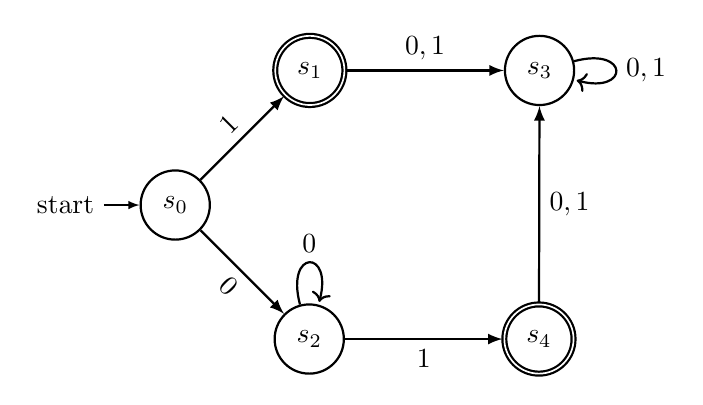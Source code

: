 \begin{tikzpicture}[every initial by arrow/.style={-latex}]
    \node[state,initial,thick] (a){$s_0$};
    \node[state,thick,accepting] (b) [above right=15mm of a] {$s_1$};
    \node[state,thick] (c) [below right=15mm of a] {$s_2$};
    \node[state,thick] (d) [right =20mm of b] {$s_3$};
    \node[state,thick,accepting] (e) [right =20mm of c] {$s_4$};

    \path[-latex,thick](a) edge node[above,sloped] {$ 1 $} (b)
    					(a) edge node[below,sloped] {$ 0 $} (c)
    					(b) edge node[above] {$ 0,1 $} (d)
    					(d) edge[loop right]node[right]{$0,1$} (d)
    					(e) edge node[right] {$ 0,1 $} (d)
    					(c) edge node[below] {$ 1$} (e)
    					(c) edge[loop above] node[above]{0} (c);
\end{tikzpicture}